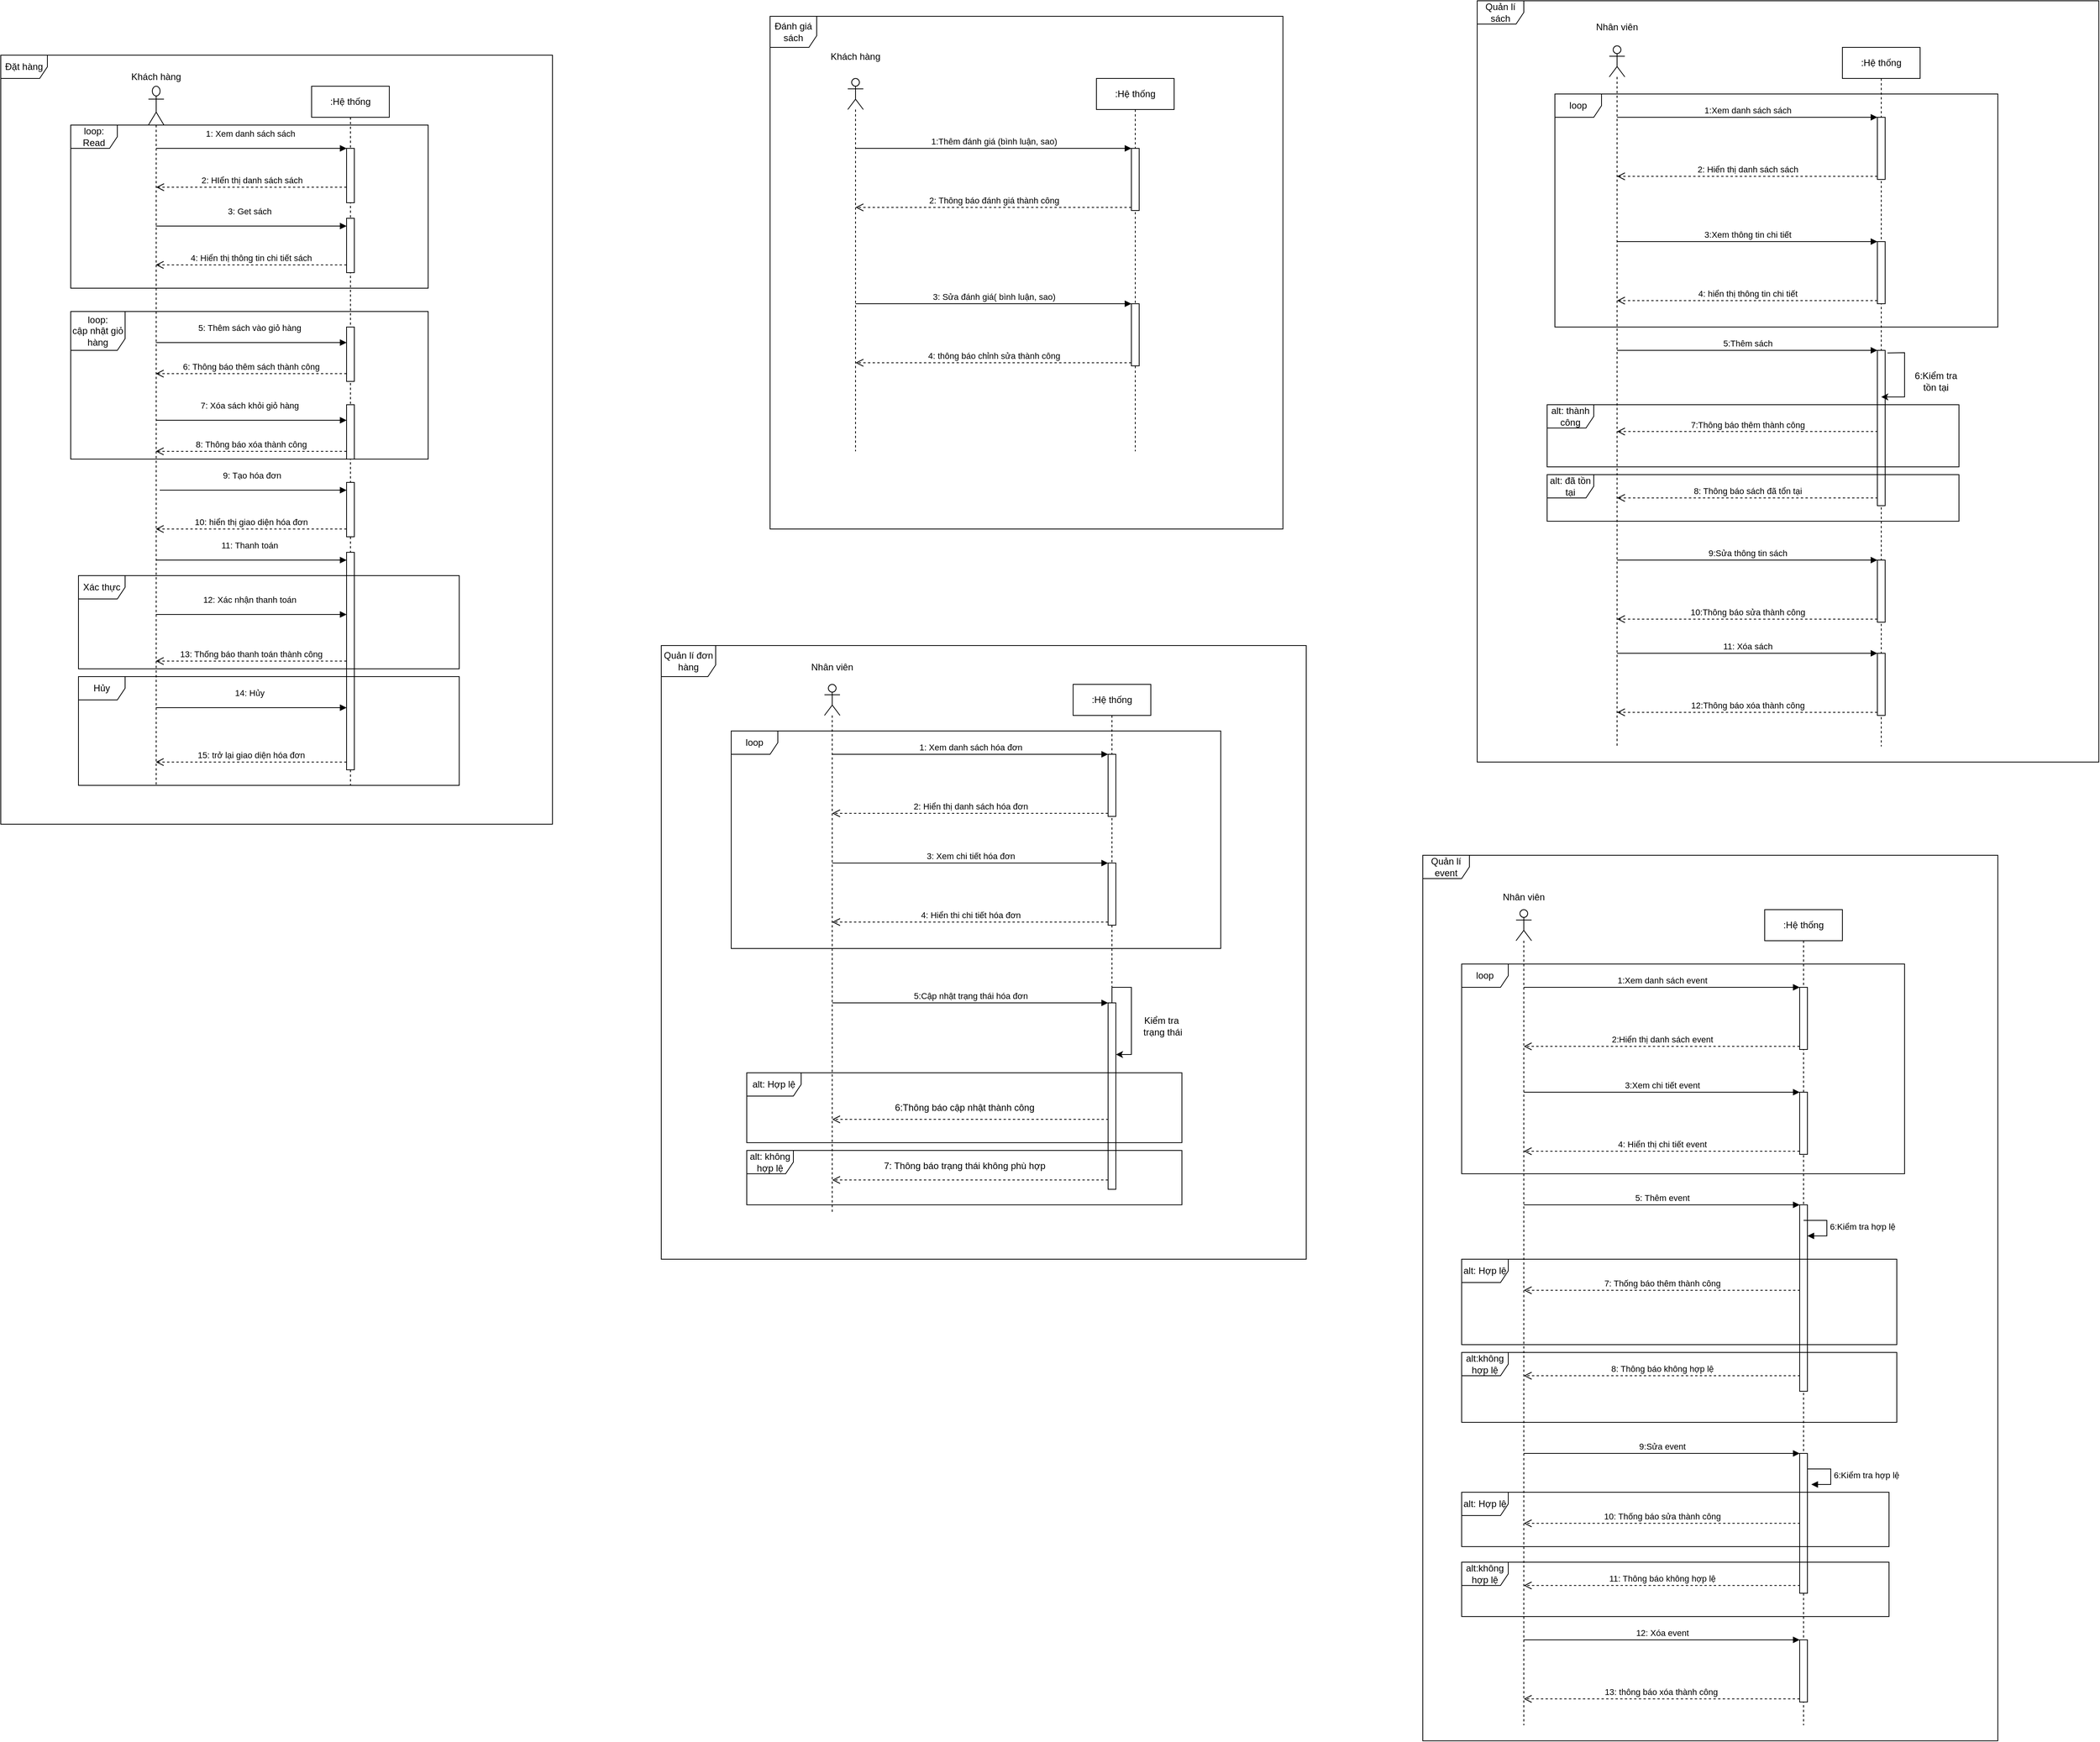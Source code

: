 <mxfile version="20.0.3" type="device"><diagram id="BAxR6iwnAUkfvJtzgH9V" name="Page-1"><mxGraphModel dx="1221" dy="672" grid="1" gridSize="10" guides="1" tooltips="1" connect="1" arrows="1" fold="1" page="1" pageScale="1" pageWidth="3000" pageHeight="1700" math="0" shadow="0"><root><mxCell id="0"/><mxCell id="1" parent="0"/><mxCell id="ClN2EE4QgF8yGlDoKkmg-3" value="" style="shape=umlLifeline;participant=umlActor;perimeter=lifelinePerimeter;whiteSpace=wrap;html=1;container=1;collapsible=0;recursiveResize=0;verticalAlign=top;spacingTop=36;outlineConnect=0;size=50;" vertex="1" parent="1"><mxGeometry x="280" y="130" width="20" height="900" as="geometry"/></mxCell><mxCell id="ClN2EE4QgF8yGlDoKkmg-4" value="Khách hàng" style="text;align=center;fontStyle=0;verticalAlign=middle;spacingLeft=3;spacingRight=3;strokeColor=none;rotatable=0;points=[[0,0.5],[1,0.5]];portConstraint=eastwest;" vertex="1" parent="1"><mxGeometry x="250" y="104" width="80" height="26" as="geometry"/></mxCell><mxCell id="ClN2EE4QgF8yGlDoKkmg-5" value=":Hệ thống" style="shape=umlLifeline;perimeter=lifelinePerimeter;whiteSpace=wrap;html=1;container=1;collapsible=0;recursiveResize=0;outlineConnect=0;" vertex="1" parent="1"><mxGeometry x="490" y="130" width="100" height="900" as="geometry"/></mxCell><mxCell id="ClN2EE4QgF8yGlDoKkmg-18" value="2: HIển thị danh sách sách" style="html=1;verticalAlign=bottom;endArrow=open;dashed=1;endSize=8;rounded=0;" edge="1" parent="ClN2EE4QgF8yGlDoKkmg-5" target="ClN2EE4QgF8yGlDoKkmg-3"><mxGeometry relative="1" as="geometry"><mxPoint x="45" y="130" as="sourcePoint"/><mxPoint x="-35" y="130" as="targetPoint"/></mxGeometry></mxCell><mxCell id="ClN2EE4QgF8yGlDoKkmg-19" value="" style="html=1;points=[];perimeter=orthogonalPerimeter;" vertex="1" parent="ClN2EE4QgF8yGlDoKkmg-5"><mxGeometry x="45" y="170" width="10" height="70" as="geometry"/></mxCell><mxCell id="ClN2EE4QgF8yGlDoKkmg-22" value="" style="html=1;points=[];perimeter=orthogonalPerimeter;" vertex="1" parent="ClN2EE4QgF8yGlDoKkmg-5"><mxGeometry x="45" y="310" width="10" height="70" as="geometry"/></mxCell><mxCell id="ClN2EE4QgF8yGlDoKkmg-32" value="" style="html=1;points=[];perimeter=orthogonalPerimeter;" vertex="1" parent="ClN2EE4QgF8yGlDoKkmg-5"><mxGeometry x="45" y="600" width="10" height="280" as="geometry"/></mxCell><mxCell id="ClN2EE4QgF8yGlDoKkmg-10" value="" style="html=1;points=[];perimeter=orthogonalPerimeter;" vertex="1" parent="1"><mxGeometry x="535" y="210" width="10" height="70" as="geometry"/></mxCell><mxCell id="ClN2EE4QgF8yGlDoKkmg-16" value="1: Xem danh sách sách" style="html=1;verticalAlign=bottom;endArrow=block;rounded=0;" edge="1" parent="1" source="ClN2EE4QgF8yGlDoKkmg-3"><mxGeometry x="-0.018" y="10" width="80" relative="1" as="geometry"><mxPoint x="455" y="210" as="sourcePoint"/><mxPoint x="535" y="210" as="targetPoint"/><mxPoint as="offset"/></mxGeometry></mxCell><mxCell id="ClN2EE4QgF8yGlDoKkmg-20" value="3: Get sách" style="html=1;verticalAlign=bottom;endArrow=block;rounded=0;" edge="1" parent="1"><mxGeometry x="-0.018" y="10" width="80" relative="1" as="geometry"><mxPoint x="289.5" y="310" as="sourcePoint"/><mxPoint x="535" y="310" as="targetPoint"/><mxPoint as="offset"/></mxGeometry></mxCell><mxCell id="ClN2EE4QgF8yGlDoKkmg-21" value="4: Hiển thị thông tin chi tiết sách" style="html=1;verticalAlign=bottom;endArrow=open;dashed=1;endSize=8;rounded=0;" edge="1" parent="1"><mxGeometry relative="1" as="geometry"><mxPoint x="535" y="360" as="sourcePoint"/><mxPoint x="289.5" y="360" as="targetPoint"/></mxGeometry></mxCell><mxCell id="ClN2EE4QgF8yGlDoKkmg-23" value="5: Thêm sách vào giỏ hàng" style="html=1;verticalAlign=bottom;endArrow=block;rounded=0;" edge="1" parent="1"><mxGeometry x="-0.018" y="10" width="80" relative="1" as="geometry"><mxPoint x="289.5" y="460" as="sourcePoint"/><mxPoint x="535" y="460" as="targetPoint"/><mxPoint as="offset"/></mxGeometry></mxCell><mxCell id="ClN2EE4QgF8yGlDoKkmg-24" value="6: Thông báo thêm sách thành công" style="html=1;verticalAlign=bottom;endArrow=open;dashed=1;endSize=8;rounded=0;" edge="1" parent="1"><mxGeometry relative="1" as="geometry"><mxPoint x="535" y="500" as="sourcePoint"/><mxPoint x="289.5" y="500" as="targetPoint"/></mxGeometry></mxCell><mxCell id="ClN2EE4QgF8yGlDoKkmg-26" value="" style="html=1;points=[];perimeter=orthogonalPerimeter;" vertex="1" parent="1"><mxGeometry x="535" y="540" width="10" height="70" as="geometry"/></mxCell><mxCell id="ClN2EE4QgF8yGlDoKkmg-27" value="7: Xóa sách khỏi giỏ hàng" style="html=1;verticalAlign=bottom;endArrow=block;rounded=0;" edge="1" parent="1"><mxGeometry x="-0.018" y="10" width="80" relative="1" as="geometry"><mxPoint x="289.5" y="560" as="sourcePoint"/><mxPoint x="535" y="560" as="targetPoint"/><mxPoint as="offset"/></mxGeometry></mxCell><mxCell id="ClN2EE4QgF8yGlDoKkmg-28" value="8: Thông báo xóa thành công" style="html=1;verticalAlign=bottom;endArrow=open;dashed=1;endSize=8;rounded=0;" edge="1" parent="1"><mxGeometry relative="1" as="geometry"><mxPoint x="535" y="600" as="sourcePoint"/><mxPoint x="289.5" y="600" as="targetPoint"/></mxGeometry></mxCell><mxCell id="ClN2EE4QgF8yGlDoKkmg-34" value="11: Thanh toán" style="html=1;verticalAlign=bottom;endArrow=block;rounded=0;" edge="1" parent="1"><mxGeometry x="-0.018" y="10" width="80" relative="1" as="geometry"><mxPoint x="289.5" y="740" as="sourcePoint"/><mxPoint x="535" y="740" as="targetPoint"/><mxPoint as="offset"/></mxGeometry></mxCell><mxCell id="ClN2EE4QgF8yGlDoKkmg-35" value="12: Xác nhận thanh toán" style="html=1;verticalAlign=bottom;endArrow=block;rounded=0;" edge="1" parent="1"><mxGeometry x="-0.018" y="10" width="80" relative="1" as="geometry"><mxPoint x="289.5" y="810" as="sourcePoint"/><mxPoint x="535" y="810" as="targetPoint"/><mxPoint as="offset"/></mxGeometry></mxCell><mxCell id="ClN2EE4QgF8yGlDoKkmg-36" value="13: Thống báo thanh toán thành công" style="html=1;verticalAlign=bottom;endArrow=open;dashed=1;endSize=8;rounded=0;" edge="1" parent="1"><mxGeometry relative="1" as="geometry"><mxPoint x="535" y="870" as="sourcePoint"/><mxPoint x="289.5" y="870" as="targetPoint"/></mxGeometry></mxCell><mxCell id="ClN2EE4QgF8yGlDoKkmg-37" value="14: Hủy" style="html=1;verticalAlign=bottom;endArrow=block;rounded=0;" edge="1" parent="1"><mxGeometry x="-0.018" y="10" width="80" relative="1" as="geometry"><mxPoint x="289.5" y="930" as="sourcePoint"/><mxPoint x="535" y="930" as="targetPoint"/><mxPoint as="offset"/></mxGeometry></mxCell><mxCell id="ClN2EE4QgF8yGlDoKkmg-38" value="15: trở lại giao diện hóa đơn" style="html=1;verticalAlign=bottom;endArrow=open;dashed=1;endSize=8;rounded=0;" edge="1" parent="1"><mxGeometry relative="1" as="geometry"><mxPoint x="535" y="1000" as="sourcePoint"/><mxPoint x="289.5" y="1000" as="targetPoint"/></mxGeometry></mxCell><mxCell id="ClN2EE4QgF8yGlDoKkmg-39" value="Hủy" style="shape=umlFrame;whiteSpace=wrap;html=1;" vertex="1" parent="1"><mxGeometry x="190" y="890" width="490" height="140" as="geometry"/></mxCell><mxCell id="ClN2EE4QgF8yGlDoKkmg-40" value="Xác thực" style="shape=umlFrame;whiteSpace=wrap;html=1;" vertex="1" parent="1"><mxGeometry x="190" y="760" width="490" height="120" as="geometry"/></mxCell><mxCell id="ClN2EE4QgF8yGlDoKkmg-41" value="loop:&lt;br&gt;Read" style="shape=umlFrame;whiteSpace=wrap;html=1;" vertex="1" parent="1"><mxGeometry x="180" y="180" width="460" height="210" as="geometry"/></mxCell><mxCell id="ClN2EE4QgF8yGlDoKkmg-42" value="loop:&lt;br&gt;cập nhật giỏ hàng" style="shape=umlFrame;whiteSpace=wrap;html=1;width=70;height=50;" vertex="1" parent="1"><mxGeometry x="180" y="420" width="460" height="190" as="geometry"/></mxCell><mxCell id="ClN2EE4QgF8yGlDoKkmg-29" value="" style="html=1;points=[];perimeter=orthogonalPerimeter;" vertex="1" parent="1"><mxGeometry x="535" y="640" width="10" height="70" as="geometry"/></mxCell><mxCell id="ClN2EE4QgF8yGlDoKkmg-30" value="9: Tạo hóa đơn" style="html=1;verticalAlign=bottom;endArrow=block;rounded=0;" edge="1" parent="1"><mxGeometry x="-0.018" y="10" width="80" relative="1" as="geometry"><mxPoint x="294.5" y="650" as="sourcePoint"/><mxPoint x="535" y="650" as="targetPoint"/><mxPoint as="offset"/></mxGeometry></mxCell><mxCell id="ClN2EE4QgF8yGlDoKkmg-31" value="10: hiển thị giao diện hóa đơn" style="html=1;verticalAlign=bottom;endArrow=open;dashed=1;endSize=8;rounded=0;" edge="1" parent="1"><mxGeometry relative="1" as="geometry"><mxPoint x="535" y="700" as="sourcePoint"/><mxPoint x="289.5" y="700" as="targetPoint"/></mxGeometry></mxCell><mxCell id="ClN2EE4QgF8yGlDoKkmg-43" value="Đặt hàng" style="shape=umlFrame;whiteSpace=wrap;html=1;" vertex="1" parent="1"><mxGeometry x="90" y="90" width="710" height="990" as="geometry"/></mxCell><mxCell id="ClN2EE4QgF8yGlDoKkmg-44" value="" style="shape=umlLifeline;participant=umlActor;perimeter=lifelinePerimeter;whiteSpace=wrap;html=1;container=1;collapsible=0;recursiveResize=0;verticalAlign=top;spacingTop=36;outlineConnect=0;" vertex="1" parent="1"><mxGeometry x="1180" y="120" width="20" height="480" as="geometry"/></mxCell><mxCell id="ClN2EE4QgF8yGlDoKkmg-45" value="Khách hàng" style="text;align=center;fontStyle=0;verticalAlign=middle;spacingLeft=3;spacingRight=3;strokeColor=none;rotatable=0;points=[[0,0.5],[1,0.5]];portConstraint=eastwest;" vertex="1" parent="1"><mxGeometry x="1150" y="78" width="80" height="26" as="geometry"/></mxCell><mxCell id="ClN2EE4QgF8yGlDoKkmg-46" value=":Hệ thống" style="shape=umlLifeline;perimeter=lifelinePerimeter;whiteSpace=wrap;html=1;container=1;collapsible=0;recursiveResize=0;outlineConnect=0;" vertex="1" parent="1"><mxGeometry x="1500" y="120" width="100" height="480" as="geometry"/></mxCell><mxCell id="ClN2EE4QgF8yGlDoKkmg-47" value="" style="html=1;points=[];perimeter=orthogonalPerimeter;" vertex="1" parent="ClN2EE4QgF8yGlDoKkmg-46"><mxGeometry x="45" y="90" width="10" height="80" as="geometry"/></mxCell><mxCell id="ClN2EE4QgF8yGlDoKkmg-50" value="" style="html=1;points=[];perimeter=orthogonalPerimeter;" vertex="1" parent="ClN2EE4QgF8yGlDoKkmg-46"><mxGeometry x="45" y="290" width="10" height="80" as="geometry"/></mxCell><mxCell id="ClN2EE4QgF8yGlDoKkmg-48" value="1:Thêm đánh giá (bình luận, sao)" style="html=1;verticalAlign=bottom;endArrow=block;entryX=0;entryY=0;rounded=0;" edge="1" target="ClN2EE4QgF8yGlDoKkmg-47" parent="1" source="ClN2EE4QgF8yGlDoKkmg-44"><mxGeometry relative="1" as="geometry"><mxPoint x="1475" y="210" as="sourcePoint"/></mxGeometry></mxCell><mxCell id="ClN2EE4QgF8yGlDoKkmg-49" value="2: Thông báo đánh giá thành công" style="html=1;verticalAlign=bottom;endArrow=open;dashed=1;endSize=8;exitX=0;exitY=0.95;rounded=0;" edge="1" source="ClN2EE4QgF8yGlDoKkmg-47" parent="1" target="ClN2EE4QgF8yGlDoKkmg-44"><mxGeometry relative="1" as="geometry"><mxPoint x="1475" y="286" as="targetPoint"/></mxGeometry></mxCell><mxCell id="ClN2EE4QgF8yGlDoKkmg-51" value="3: Sửa đánh giá( bình luận, sao)" style="html=1;verticalAlign=bottom;endArrow=block;entryX=0;entryY=0;rounded=0;" edge="1" target="ClN2EE4QgF8yGlDoKkmg-50" parent="1" source="ClN2EE4QgF8yGlDoKkmg-44"><mxGeometry relative="1" as="geometry"><mxPoint x="1475" y="410" as="sourcePoint"/></mxGeometry></mxCell><mxCell id="ClN2EE4QgF8yGlDoKkmg-52" value="4: thông báo chỉnh sửa thành công" style="html=1;verticalAlign=bottom;endArrow=open;dashed=1;endSize=8;exitX=0;exitY=0.95;rounded=0;" edge="1" source="ClN2EE4QgF8yGlDoKkmg-50" parent="1" target="ClN2EE4QgF8yGlDoKkmg-44"><mxGeometry relative="1" as="geometry"><mxPoint x="1475" y="486" as="targetPoint"/></mxGeometry></mxCell><mxCell id="ClN2EE4QgF8yGlDoKkmg-54" value="Đánh giá sách" style="shape=umlFrame;whiteSpace=wrap;html=1;width=60;height=40;" vertex="1" parent="1"><mxGeometry x="1080" y="40" width="660" height="660" as="geometry"/></mxCell><mxCell id="ClN2EE4QgF8yGlDoKkmg-55" value="" style="shape=umlLifeline;participant=umlActor;perimeter=lifelinePerimeter;whiteSpace=wrap;html=1;container=1;collapsible=0;recursiveResize=0;verticalAlign=top;spacingTop=36;outlineConnect=0;" vertex="1" parent="1"><mxGeometry x="1150" y="900" width="20" height="680" as="geometry"/></mxCell><mxCell id="ClN2EE4QgF8yGlDoKkmg-56" value="Nhân viên" style="text;align=center;fontStyle=0;verticalAlign=middle;spacingLeft=3;spacingRight=3;strokeColor=none;rotatable=0;points=[[0,0.5],[1,0.5]];portConstraint=eastwest;" vertex="1" parent="1"><mxGeometry x="1120" y="864" width="80" height="26" as="geometry"/></mxCell><mxCell id="ClN2EE4QgF8yGlDoKkmg-57" value=":Hệ thống" style="shape=umlLifeline;perimeter=lifelinePerimeter;whiteSpace=wrap;html=1;container=1;collapsible=0;recursiveResize=0;outlineConnect=0;" vertex="1" parent="1"><mxGeometry x="1470" y="900" width="100" height="650" as="geometry"/></mxCell><mxCell id="ClN2EE4QgF8yGlDoKkmg-58" value="" style="html=1;points=[];perimeter=orthogonalPerimeter;" vertex="1" parent="ClN2EE4QgF8yGlDoKkmg-57"><mxGeometry x="45" y="90" width="10" height="80" as="geometry"/></mxCell><mxCell id="ClN2EE4QgF8yGlDoKkmg-61" value="" style="html=1;points=[];perimeter=orthogonalPerimeter;" vertex="1" parent="ClN2EE4QgF8yGlDoKkmg-57"><mxGeometry x="45" y="230" width="10" height="80" as="geometry"/></mxCell><mxCell id="ClN2EE4QgF8yGlDoKkmg-64" value="" style="html=1;points=[];perimeter=orthogonalPerimeter;" vertex="1" parent="ClN2EE4QgF8yGlDoKkmg-57"><mxGeometry x="45" y="410" width="10" height="240" as="geometry"/></mxCell><mxCell id="ClN2EE4QgF8yGlDoKkmg-67" style="edgeStyle=orthogonalEdgeStyle;rounded=0;orthogonalLoop=1;jettySize=auto;html=1;" edge="1" parent="ClN2EE4QgF8yGlDoKkmg-57" source="ClN2EE4QgF8yGlDoKkmg-64" target="ClN2EE4QgF8yGlDoKkmg-57"><mxGeometry relative="1" as="geometry"><Array as="points"><mxPoint x="70" y="450"/></Array></mxGeometry></mxCell><mxCell id="ClN2EE4QgF8yGlDoKkmg-68" style="edgeStyle=orthogonalEdgeStyle;rounded=0;orthogonalLoop=1;jettySize=auto;html=1;entryX=1.02;entryY=0.277;entryDx=0;entryDy=0;entryPerimeter=0;" edge="1" parent="ClN2EE4QgF8yGlDoKkmg-57" source="ClN2EE4QgF8yGlDoKkmg-64" target="ClN2EE4QgF8yGlDoKkmg-64"><mxGeometry relative="1" as="geometry"/></mxCell><mxCell id="ClN2EE4QgF8yGlDoKkmg-59" value="1: Xem danh sách hóa đơn" style="html=1;verticalAlign=bottom;endArrow=block;entryX=0;entryY=0;rounded=0;" edge="1" target="ClN2EE4QgF8yGlDoKkmg-58" parent="1" source="ClN2EE4QgF8yGlDoKkmg-55"><mxGeometry relative="1" as="geometry"><mxPoint x="1290" y="990" as="sourcePoint"/></mxGeometry></mxCell><mxCell id="ClN2EE4QgF8yGlDoKkmg-60" value="2: Hiển thị danh sách hóa đơn" style="html=1;verticalAlign=bottom;endArrow=open;dashed=1;endSize=8;exitX=0;exitY=0.95;rounded=0;" edge="1" source="ClN2EE4QgF8yGlDoKkmg-58" parent="1" target="ClN2EE4QgF8yGlDoKkmg-55"><mxGeometry relative="1" as="geometry"><mxPoint x="1290" y="1066" as="targetPoint"/></mxGeometry></mxCell><mxCell id="ClN2EE4QgF8yGlDoKkmg-62" value="3: Xem chi tiết hóa đơn" style="html=1;verticalAlign=bottom;endArrow=block;entryX=0;entryY=0;rounded=0;" edge="1" target="ClN2EE4QgF8yGlDoKkmg-61" parent="1" source="ClN2EE4QgF8yGlDoKkmg-55"><mxGeometry relative="1" as="geometry"><mxPoint x="1445" y="1130" as="sourcePoint"/></mxGeometry></mxCell><mxCell id="ClN2EE4QgF8yGlDoKkmg-63" value="4: Hiển thi chi tiết hóa đơn" style="html=1;verticalAlign=bottom;endArrow=open;dashed=1;endSize=8;exitX=0;exitY=0.95;rounded=0;" edge="1" source="ClN2EE4QgF8yGlDoKkmg-61" parent="1" target="ClN2EE4QgF8yGlDoKkmg-55"><mxGeometry relative="1" as="geometry"><mxPoint x="1445" y="1206" as="targetPoint"/></mxGeometry></mxCell><mxCell id="ClN2EE4QgF8yGlDoKkmg-65" value="5:Cập nhật trạng thái hóa đơn" style="html=1;verticalAlign=bottom;endArrow=block;entryX=0;entryY=0;rounded=0;" edge="1" target="ClN2EE4QgF8yGlDoKkmg-64" parent="1" source="ClN2EE4QgF8yGlDoKkmg-55"><mxGeometry relative="1" as="geometry"><mxPoint x="1445" y="1310" as="sourcePoint"/></mxGeometry></mxCell><mxCell id="ClN2EE4QgF8yGlDoKkmg-69" value="Kiểm tra&amp;nbsp;&lt;br&gt;trạng thái" style="text;html=1;align=center;verticalAlign=middle;resizable=0;points=[];autosize=1;strokeColor=none;fillColor=none;" vertex="1" parent="1"><mxGeometry x="1550" y="1320" width="70" height="40" as="geometry"/></mxCell><mxCell id="ClN2EE4QgF8yGlDoKkmg-66" value="" style="html=1;verticalAlign=bottom;endArrow=open;dashed=1;endSize=8;exitX=0;exitY=0.95;rounded=0;" edge="1" source="ClN2EE4QgF8yGlDoKkmg-64" parent="1" target="ClN2EE4QgF8yGlDoKkmg-55"><mxGeometry relative="1" as="geometry"><mxPoint x="1445" y="1386" as="targetPoint"/></mxGeometry></mxCell><mxCell id="ClN2EE4QgF8yGlDoKkmg-71" value="7: Thông báo trạng thái không phù hợp" style="text;html=1;align=center;verticalAlign=middle;resizable=0;points=[];autosize=1;strokeColor=none;fillColor=none;" vertex="1" parent="1"><mxGeometry x="1215" y="1505" width="230" height="30" as="geometry"/></mxCell><mxCell id="ClN2EE4QgF8yGlDoKkmg-72" value="loop" style="shape=umlFrame;whiteSpace=wrap;html=1;" vertex="1" parent="1"><mxGeometry x="1030" y="960" width="630" height="280" as="geometry"/></mxCell><mxCell id="ClN2EE4QgF8yGlDoKkmg-75" value="" style="html=1;verticalAlign=bottom;endArrow=open;dashed=1;endSize=8;exitX=0;exitY=0.95;rounded=0;" edge="1" parent="1"><mxGeometry relative="1" as="geometry"><mxPoint x="1160" y="1460" as="targetPoint"/><mxPoint x="1515.5" y="1460" as="sourcePoint"/></mxGeometry></mxCell><mxCell id="ClN2EE4QgF8yGlDoKkmg-76" value="6:Thông báo cập nhật thành công" style="text;html=1;align=center;verticalAlign=middle;resizable=0;points=[];autosize=1;strokeColor=none;fillColor=none;" vertex="1" parent="1"><mxGeometry x="1230" y="1430" width="200" height="30" as="geometry"/></mxCell><mxCell id="ClN2EE4QgF8yGlDoKkmg-77" value="alt: Hợp lệ" style="shape=umlFrame;whiteSpace=wrap;html=1;width=70;height=30;" vertex="1" parent="1"><mxGeometry x="1050" y="1400" width="560" height="90" as="geometry"/></mxCell><mxCell id="ClN2EE4QgF8yGlDoKkmg-78" value="alt: không hợp lệ" style="shape=umlFrame;whiteSpace=wrap;html=1;" vertex="1" parent="1"><mxGeometry x="1050" y="1500" width="560" height="70" as="geometry"/></mxCell><mxCell id="ClN2EE4QgF8yGlDoKkmg-79" value="Quản lí đơn hàng" style="shape=umlFrame;whiteSpace=wrap;html=1;width=70;height=40;" vertex="1" parent="1"><mxGeometry x="940" y="850" width="830" height="790" as="geometry"/></mxCell><mxCell id="ClN2EE4QgF8yGlDoKkmg-80" value="" style="shape=umlLifeline;participant=umlActor;perimeter=lifelinePerimeter;whiteSpace=wrap;html=1;container=1;collapsible=0;recursiveResize=0;verticalAlign=top;spacingTop=36;outlineConnect=0;" vertex="1" parent="1"><mxGeometry x="2160" y="78" width="20" height="902" as="geometry"/></mxCell><mxCell id="ClN2EE4QgF8yGlDoKkmg-81" value="Nhân viên" style="text;align=center;fontStyle=0;verticalAlign=middle;spacingLeft=3;spacingRight=3;strokeColor=none;rotatable=0;points=[[0,0.5],[1,0.5]];portConstraint=eastwest;" vertex="1" parent="1"><mxGeometry x="2130" y="40" width="80" height="26" as="geometry"/></mxCell><mxCell id="ClN2EE4QgF8yGlDoKkmg-82" value=":Hệ thống" style="shape=umlLifeline;perimeter=lifelinePerimeter;whiteSpace=wrap;html=1;container=1;collapsible=0;recursiveResize=0;outlineConnect=0;" vertex="1" parent="1"><mxGeometry x="2460" y="80" width="100" height="900" as="geometry"/></mxCell><mxCell id="ClN2EE4QgF8yGlDoKkmg-83" value="" style="html=1;points=[];perimeter=orthogonalPerimeter;" vertex="1" parent="ClN2EE4QgF8yGlDoKkmg-82"><mxGeometry x="45" y="90" width="10" height="80" as="geometry"/></mxCell><mxCell id="ClN2EE4QgF8yGlDoKkmg-86" value="" style="html=1;points=[];perimeter=orthogonalPerimeter;" vertex="1" parent="ClN2EE4QgF8yGlDoKkmg-82"><mxGeometry x="45" y="250" width="10" height="80" as="geometry"/></mxCell><mxCell id="ClN2EE4QgF8yGlDoKkmg-91" value="" style="html=1;points=[];perimeter=orthogonalPerimeter;" vertex="1" parent="ClN2EE4QgF8yGlDoKkmg-82"><mxGeometry x="45" y="390" width="10" height="200" as="geometry"/></mxCell><mxCell id="ClN2EE4QgF8yGlDoKkmg-99" value="" style="endArrow=classic;html=1;rounded=0;exitX=1.3;exitY=0.017;exitDx=0;exitDy=0;exitPerimeter=0;" edge="1" parent="ClN2EE4QgF8yGlDoKkmg-82" source="ClN2EE4QgF8yGlDoKkmg-91" target="ClN2EE4QgF8yGlDoKkmg-82"><mxGeometry width="50" height="50" relative="1" as="geometry"><mxPoint x="-190" y="570" as="sourcePoint"/><mxPoint x="130" y="400" as="targetPoint"/><Array as="points"><mxPoint x="80" y="393"/><mxPoint x="80" y="450"/></Array></mxGeometry></mxCell><mxCell id="ClN2EE4QgF8yGlDoKkmg-102" value="" style="html=1;points=[];perimeter=orthogonalPerimeter;" vertex="1" parent="ClN2EE4QgF8yGlDoKkmg-82"><mxGeometry x="45" y="660" width="10" height="80" as="geometry"/></mxCell><mxCell id="ClN2EE4QgF8yGlDoKkmg-105" value="" style="html=1;points=[];perimeter=orthogonalPerimeter;" vertex="1" parent="ClN2EE4QgF8yGlDoKkmg-82"><mxGeometry x="45" y="780" width="10" height="80" as="geometry"/></mxCell><mxCell id="ClN2EE4QgF8yGlDoKkmg-84" value="1:Xem danh sách sách" style="html=1;verticalAlign=bottom;endArrow=block;entryX=0;entryY=0;rounded=0;" edge="1" target="ClN2EE4QgF8yGlDoKkmg-83" parent="1" source="ClN2EE4QgF8yGlDoKkmg-80"><mxGeometry relative="1" as="geometry"><mxPoint x="2390" y="172" as="sourcePoint"/></mxGeometry></mxCell><mxCell id="ClN2EE4QgF8yGlDoKkmg-85" value="2: Hiển thị danh sách sách" style="html=1;verticalAlign=bottom;endArrow=open;dashed=1;endSize=8;exitX=0;exitY=0.95;rounded=0;" edge="1" source="ClN2EE4QgF8yGlDoKkmg-83" parent="1" target="ClN2EE4QgF8yGlDoKkmg-80"><mxGeometry relative="1" as="geometry"><mxPoint x="2390" y="248" as="targetPoint"/></mxGeometry></mxCell><mxCell id="ClN2EE4QgF8yGlDoKkmg-87" value="3:Xem thông tin chi tiết" style="html=1;verticalAlign=bottom;endArrow=block;entryX=0;entryY=0;rounded=0;" edge="1" target="ClN2EE4QgF8yGlDoKkmg-86" parent="1" source="ClN2EE4QgF8yGlDoKkmg-80"><mxGeometry relative="1" as="geometry"><mxPoint x="2435" y="330" as="sourcePoint"/></mxGeometry></mxCell><mxCell id="ClN2EE4QgF8yGlDoKkmg-88" value="4: hiển thị thông tin chi tiết" style="html=1;verticalAlign=bottom;endArrow=open;dashed=1;endSize=8;exitX=0;exitY=0.95;rounded=0;" edge="1" source="ClN2EE4QgF8yGlDoKkmg-86" parent="1" target="ClN2EE4QgF8yGlDoKkmg-80"><mxGeometry relative="1" as="geometry"><mxPoint x="2435" y="406" as="targetPoint"/></mxGeometry></mxCell><mxCell id="ClN2EE4QgF8yGlDoKkmg-92" value="5:Thêm sách" style="html=1;verticalAlign=bottom;endArrow=block;entryX=0;entryY=0;rounded=0;" edge="1" target="ClN2EE4QgF8yGlDoKkmg-91" parent="1" source="ClN2EE4QgF8yGlDoKkmg-80"><mxGeometry relative="1" as="geometry"><mxPoint x="2435" y="470" as="sourcePoint"/></mxGeometry></mxCell><mxCell id="ClN2EE4QgF8yGlDoKkmg-95" value="6:Kiểm tra&lt;br&gt;tồn tại" style="text;html=1;align=center;verticalAlign=middle;resizable=0;points=[];autosize=1;strokeColor=none;fillColor=none;" vertex="1" parent="1"><mxGeometry x="2540" y="490" width="80" height="40" as="geometry"/></mxCell><mxCell id="ClN2EE4QgF8yGlDoKkmg-100" value="7:Thông báo thêm thành công" style="html=1;verticalAlign=bottom;endArrow=open;dashed=1;endSize=8;exitX=0;exitY=0.95;rounded=0;" edge="1" parent="1"><mxGeometry relative="1" as="geometry"><mxPoint x="2170" y="574.5" as="targetPoint"/><mxPoint x="2505.5" y="574.5" as="sourcePoint"/></mxGeometry></mxCell><mxCell id="ClN2EE4QgF8yGlDoKkmg-101" value="8: Thông báo sách đã tổn tại" style="html=1;verticalAlign=bottom;endArrow=open;dashed=1;endSize=8;exitX=0;exitY=0.95;rounded=0;" edge="1" parent="1"><mxGeometry relative="1" as="geometry"><mxPoint x="2170" y="660" as="targetPoint"/><mxPoint x="2505.5" y="660" as="sourcePoint"/></mxGeometry></mxCell><mxCell id="ClN2EE4QgF8yGlDoKkmg-103" value="9:Sửa thông tin sách" style="html=1;verticalAlign=bottom;endArrow=block;entryX=0;entryY=0;rounded=0;" edge="1" target="ClN2EE4QgF8yGlDoKkmg-102" parent="1" source="ClN2EE4QgF8yGlDoKkmg-80"><mxGeometry relative="1" as="geometry"><mxPoint x="2435" y="740" as="sourcePoint"/></mxGeometry></mxCell><mxCell id="ClN2EE4QgF8yGlDoKkmg-104" value="10:Thông báo sửa thành công" style="html=1;verticalAlign=bottom;endArrow=open;dashed=1;endSize=8;exitX=0;exitY=0.95;rounded=0;" edge="1" source="ClN2EE4QgF8yGlDoKkmg-102" parent="1" target="ClN2EE4QgF8yGlDoKkmg-80"><mxGeometry relative="1" as="geometry"><mxPoint x="2435" y="816" as="targetPoint"/></mxGeometry></mxCell><mxCell id="ClN2EE4QgF8yGlDoKkmg-106" value="11: Xóa sách" style="html=1;verticalAlign=bottom;endArrow=block;entryX=0;entryY=0;rounded=0;" edge="1" target="ClN2EE4QgF8yGlDoKkmg-105" parent="1" source="ClN2EE4QgF8yGlDoKkmg-80"><mxGeometry relative="1" as="geometry"><mxPoint x="2435" y="860" as="sourcePoint"/></mxGeometry></mxCell><mxCell id="ClN2EE4QgF8yGlDoKkmg-107" value="12:Thông báo xóa thành công" style="html=1;verticalAlign=bottom;endArrow=open;dashed=1;endSize=8;exitX=0;exitY=0.95;rounded=0;" edge="1" source="ClN2EE4QgF8yGlDoKkmg-105" parent="1" target="ClN2EE4QgF8yGlDoKkmg-80"><mxGeometry relative="1" as="geometry"><mxPoint x="2435" y="936" as="targetPoint"/></mxGeometry></mxCell><mxCell id="ClN2EE4QgF8yGlDoKkmg-108" value="loop" style="shape=umlFrame;whiteSpace=wrap;html=1;" vertex="1" parent="1"><mxGeometry x="2090" y="140" width="570" height="300" as="geometry"/></mxCell><mxCell id="ClN2EE4QgF8yGlDoKkmg-109" value="alt: thành công" style="shape=umlFrame;whiteSpace=wrap;html=1;" vertex="1" parent="1"><mxGeometry x="2080" y="540" width="530" height="80" as="geometry"/></mxCell><mxCell id="ClN2EE4QgF8yGlDoKkmg-110" value="alt: đã tồn tại" style="shape=umlFrame;whiteSpace=wrap;html=1;" vertex="1" parent="1"><mxGeometry x="2080" y="630" width="530" height="60" as="geometry"/></mxCell><mxCell id="ClN2EE4QgF8yGlDoKkmg-111" value="Quản lí sách" style="shape=umlFrame;whiteSpace=wrap;html=1;" vertex="1" parent="1"><mxGeometry x="1990" y="20" width="800" height="980" as="geometry"/></mxCell><mxCell id="ClN2EE4QgF8yGlDoKkmg-112" value="" style="shape=umlLifeline;participant=umlActor;perimeter=lifelinePerimeter;whiteSpace=wrap;html=1;container=1;collapsible=0;recursiveResize=0;verticalAlign=top;spacingTop=36;outlineConnect=0;" vertex="1" parent="1"><mxGeometry x="2040" y="1190" width="20" height="1050" as="geometry"/></mxCell><mxCell id="ClN2EE4QgF8yGlDoKkmg-113" value="Nhân viên" style="text;align=center;fontStyle=0;verticalAlign=middle;spacingLeft=3;spacingRight=3;strokeColor=none;rotatable=0;points=[[0,0.5],[1,0.5]];portConstraint=eastwest;" vertex="1" parent="1"><mxGeometry x="2010" y="1160" width="80" height="26" as="geometry"/></mxCell><mxCell id="ClN2EE4QgF8yGlDoKkmg-114" value=":Hệ thống" style="shape=umlLifeline;perimeter=lifelinePerimeter;whiteSpace=wrap;html=1;container=1;collapsible=0;recursiveResize=0;outlineConnect=0;" vertex="1" parent="1"><mxGeometry x="2360" y="1190" width="100" height="1050" as="geometry"/></mxCell><mxCell id="ClN2EE4QgF8yGlDoKkmg-115" value="" style="html=1;points=[];perimeter=orthogonalPerimeter;" vertex="1" parent="ClN2EE4QgF8yGlDoKkmg-114"><mxGeometry x="45" y="100" width="10" height="80" as="geometry"/></mxCell><mxCell id="ClN2EE4QgF8yGlDoKkmg-118" value="" style="html=1;points=[];perimeter=orthogonalPerimeter;" vertex="1" parent="ClN2EE4QgF8yGlDoKkmg-114"><mxGeometry x="45" y="235" width="10" height="80" as="geometry"/></mxCell><mxCell id="ClN2EE4QgF8yGlDoKkmg-121" value="" style="html=1;points=[];perimeter=orthogonalPerimeter;" vertex="1" parent="ClN2EE4QgF8yGlDoKkmg-114"><mxGeometry x="45" y="380" width="10" height="240" as="geometry"/></mxCell><mxCell id="ClN2EE4QgF8yGlDoKkmg-128" value="6:Kiểm tra hợp lệ" style="edgeStyle=orthogonalEdgeStyle;html=1;align=left;spacingLeft=2;endArrow=block;rounded=0;entryX=1;entryY=0;" edge="1" parent="ClN2EE4QgF8yGlDoKkmg-114"><mxGeometry relative="1" as="geometry"><mxPoint x="50" y="400" as="sourcePoint"/><Array as="points"><mxPoint x="80" y="400"/></Array><mxPoint x="55" y="420" as="targetPoint"/></mxGeometry></mxCell><mxCell id="ClN2EE4QgF8yGlDoKkmg-131" value="" style="html=1;points=[];perimeter=orthogonalPerimeter;" vertex="1" parent="ClN2EE4QgF8yGlDoKkmg-114"><mxGeometry x="45" y="700" width="10" height="180" as="geometry"/></mxCell><mxCell id="ClN2EE4QgF8yGlDoKkmg-134" value="6:Kiểm tra hợp lệ" style="edgeStyle=orthogonalEdgeStyle;html=1;align=left;spacingLeft=2;endArrow=block;rounded=0;entryX=1;entryY=0;" edge="1" parent="ClN2EE4QgF8yGlDoKkmg-114"><mxGeometry relative="1" as="geometry"><mxPoint x="55" y="720" as="sourcePoint"/><Array as="points"><mxPoint x="85" y="720"/></Array><mxPoint x="60" y="740" as="targetPoint"/></mxGeometry></mxCell><mxCell id="ClN2EE4QgF8yGlDoKkmg-137" value="" style="html=1;points=[];perimeter=orthogonalPerimeter;" vertex="1" parent="ClN2EE4QgF8yGlDoKkmg-114"><mxGeometry x="45" y="940" width="10" height="80" as="geometry"/></mxCell><mxCell id="ClN2EE4QgF8yGlDoKkmg-116" value="1:Xem danh sách event" style="html=1;verticalAlign=bottom;endArrow=block;entryX=0;entryY=0;rounded=0;" edge="1" target="ClN2EE4QgF8yGlDoKkmg-115" parent="1" source="ClN2EE4QgF8yGlDoKkmg-112"><mxGeometry relative="1" as="geometry"><mxPoint x="2335" y="1290" as="sourcePoint"/></mxGeometry></mxCell><mxCell id="ClN2EE4QgF8yGlDoKkmg-117" value="2:Hiển thị danh sách event" style="html=1;verticalAlign=bottom;endArrow=open;dashed=1;endSize=8;exitX=0;exitY=0.95;rounded=0;" edge="1" source="ClN2EE4QgF8yGlDoKkmg-115" parent="1" target="ClN2EE4QgF8yGlDoKkmg-112"><mxGeometry relative="1" as="geometry"><mxPoint x="2335" y="1366" as="targetPoint"/></mxGeometry></mxCell><mxCell id="ClN2EE4QgF8yGlDoKkmg-119" value="3:Xem chi tiết event" style="html=1;verticalAlign=bottom;endArrow=block;entryX=0;entryY=0;rounded=0;" edge="1" target="ClN2EE4QgF8yGlDoKkmg-118" parent="1" source="ClN2EE4QgF8yGlDoKkmg-112"><mxGeometry relative="1" as="geometry"><mxPoint x="2335" y="1425" as="sourcePoint"/></mxGeometry></mxCell><mxCell id="ClN2EE4QgF8yGlDoKkmg-120" value="4: Hiển thị chi tiết event" style="html=1;verticalAlign=bottom;endArrow=open;dashed=1;endSize=8;exitX=0;exitY=0.95;rounded=0;" edge="1" source="ClN2EE4QgF8yGlDoKkmg-118" parent="1" target="ClN2EE4QgF8yGlDoKkmg-112"><mxGeometry relative="1" as="geometry"><mxPoint x="2335" y="1501" as="targetPoint"/></mxGeometry></mxCell><mxCell id="ClN2EE4QgF8yGlDoKkmg-122" value="5: Thêm event" style="html=1;verticalAlign=bottom;endArrow=block;entryX=0;entryY=0;rounded=0;" edge="1" target="ClN2EE4QgF8yGlDoKkmg-121" parent="1" source="ClN2EE4QgF8yGlDoKkmg-112"><mxGeometry relative="1" as="geometry"><mxPoint x="2335" y="1570" as="sourcePoint"/></mxGeometry></mxCell><mxCell id="ClN2EE4QgF8yGlDoKkmg-129" value="7: Thống báo thêm thành công" style="html=1;verticalAlign=bottom;endArrow=open;dashed=1;endSize=8;exitX=0;exitY=0.95;rounded=0;" edge="1" parent="1"><mxGeometry relative="1" as="geometry"><mxPoint x="2050" y="1680" as="targetPoint"/><mxPoint x="2405.5" y="1680" as="sourcePoint"/></mxGeometry></mxCell><mxCell id="ClN2EE4QgF8yGlDoKkmg-130" value="8: Thông báo không hợp lệ" style="html=1;verticalAlign=bottom;endArrow=open;dashed=1;endSize=8;exitX=0;exitY=0.95;rounded=0;" edge="1" parent="1"><mxGeometry relative="1" as="geometry"><mxPoint x="2050" y="1790" as="targetPoint"/><mxPoint x="2405.5" y="1790" as="sourcePoint"/></mxGeometry></mxCell><mxCell id="ClN2EE4QgF8yGlDoKkmg-132" value="9:Sửa event" style="html=1;verticalAlign=bottom;endArrow=block;entryX=0;entryY=0;rounded=0;" edge="1" target="ClN2EE4QgF8yGlDoKkmg-131" parent="1" source="ClN2EE4QgF8yGlDoKkmg-112"><mxGeometry relative="1" as="geometry"><mxPoint x="2335" y="1890" as="sourcePoint"/></mxGeometry></mxCell><mxCell id="ClN2EE4QgF8yGlDoKkmg-135" value="10: Thống báo sửa thành công" style="html=1;verticalAlign=bottom;endArrow=open;dashed=1;endSize=8;exitX=0;exitY=0.95;rounded=0;" edge="1" parent="1"><mxGeometry relative="1" as="geometry"><mxPoint x="2050" y="1980" as="targetPoint"/><mxPoint x="2405.5" y="1980" as="sourcePoint"/></mxGeometry></mxCell><mxCell id="ClN2EE4QgF8yGlDoKkmg-136" value="11: Thông báo không hợp lệ" style="html=1;verticalAlign=bottom;endArrow=open;dashed=1;endSize=8;exitX=0;exitY=0.95;rounded=0;" edge="1" parent="1"><mxGeometry relative="1" as="geometry"><mxPoint x="2050" y="2060" as="targetPoint"/><mxPoint x="2405.5" y="2060" as="sourcePoint"/></mxGeometry></mxCell><mxCell id="ClN2EE4QgF8yGlDoKkmg-138" value="12: Xóa event" style="html=1;verticalAlign=bottom;endArrow=block;entryX=0;entryY=0;rounded=0;" edge="1" target="ClN2EE4QgF8yGlDoKkmg-137" parent="1"><mxGeometry relative="1" as="geometry"><mxPoint x="2049.5" y="2130" as="sourcePoint"/></mxGeometry></mxCell><mxCell id="ClN2EE4QgF8yGlDoKkmg-139" value="13: thông báo xóa thành công&amp;nbsp;" style="html=1;verticalAlign=bottom;endArrow=open;dashed=1;endSize=8;exitX=0;exitY=0.95;rounded=0;" edge="1" source="ClN2EE4QgF8yGlDoKkmg-137" parent="1" target="ClN2EE4QgF8yGlDoKkmg-112"><mxGeometry relative="1" as="geometry"><mxPoint x="2335" y="2206" as="targetPoint"/></mxGeometry></mxCell><mxCell id="ClN2EE4QgF8yGlDoKkmg-140" value="loop" style="shape=umlFrame;whiteSpace=wrap;html=1;" vertex="1" parent="1"><mxGeometry x="1970" y="1260" width="570" height="270" as="geometry"/></mxCell><mxCell id="ClN2EE4QgF8yGlDoKkmg-141" value="alt: Hợp lệ" style="shape=umlFrame;whiteSpace=wrap;html=1;" vertex="1" parent="1"><mxGeometry x="1970" y="1640" width="560" height="110" as="geometry"/></mxCell><mxCell id="ClN2EE4QgF8yGlDoKkmg-143" value="alt:không hợp lệ" style="shape=umlFrame;whiteSpace=wrap;html=1;" vertex="1" parent="1"><mxGeometry x="1970" y="1760" width="560" height="90" as="geometry"/></mxCell><mxCell id="ClN2EE4QgF8yGlDoKkmg-144" value="alt: Hợp lệ" style="shape=umlFrame;whiteSpace=wrap;html=1;" vertex="1" parent="1"><mxGeometry x="1970" y="1940" width="550" height="70" as="geometry"/></mxCell><mxCell id="ClN2EE4QgF8yGlDoKkmg-145" value="alt:không hợp lệ" style="shape=umlFrame;whiteSpace=wrap;html=1;" vertex="1" parent="1"><mxGeometry x="1970" y="2030" width="550" height="70" as="geometry"/></mxCell><mxCell id="ClN2EE4QgF8yGlDoKkmg-146" value="Quản lí event" style="shape=umlFrame;whiteSpace=wrap;html=1;" vertex="1" parent="1"><mxGeometry x="1920" y="1120" width="740" height="1140" as="geometry"/></mxCell></root></mxGraphModel></diagram></mxfile>